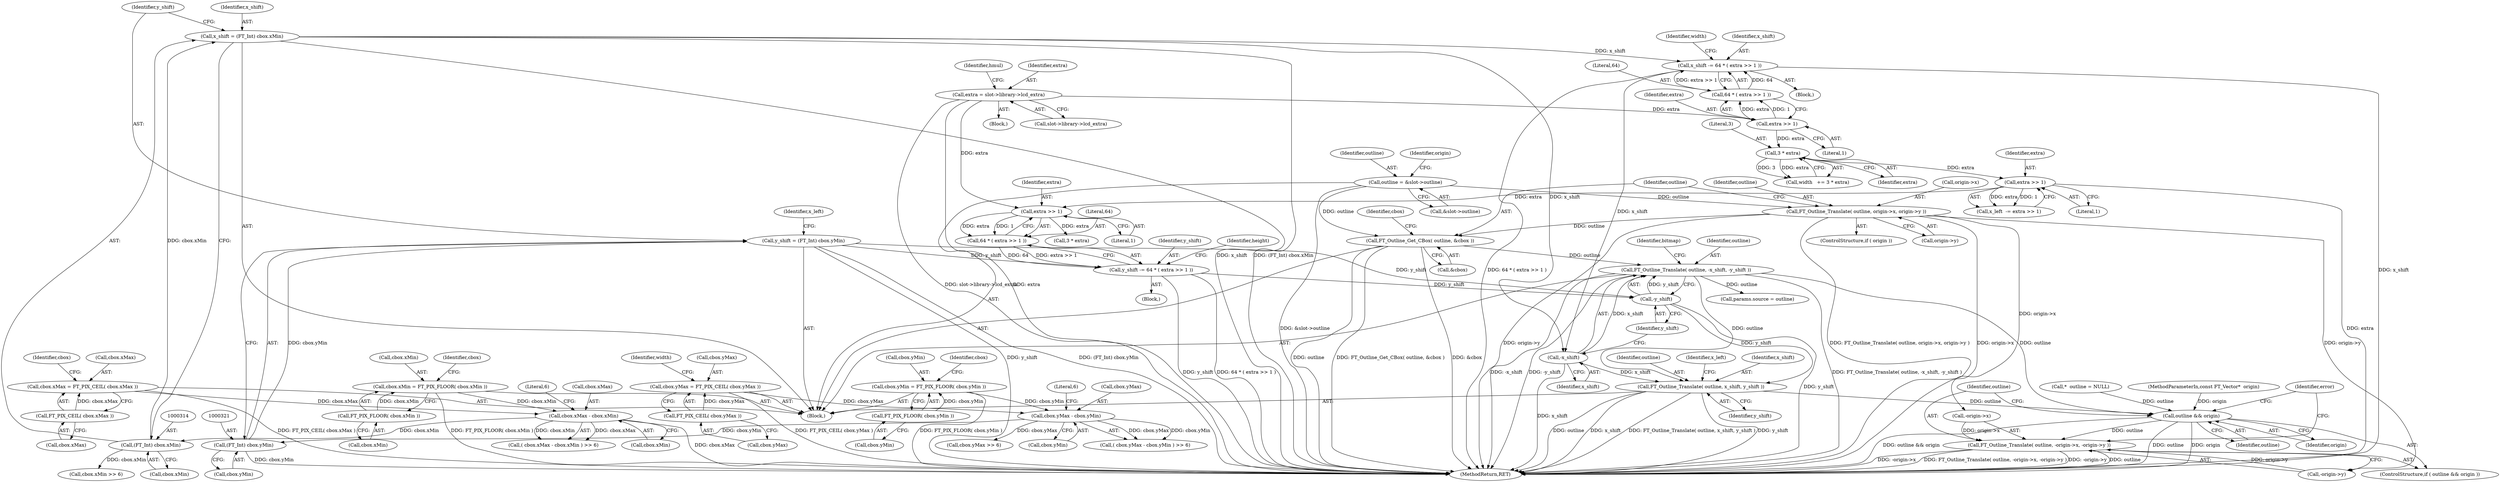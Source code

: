 digraph "0_savannah_6305b869d86ff415a33576df6d43729673c66eee_0@pointer" {
"1000600" [label="(Call,FT_Outline_Translate( outline, x_shift, y_shift ))"];
"1000445" [label="(Call,FT_Outline_Translate( outline, -x_shift, -y_shift ))"];
"1000189" [label="(Call,FT_Outline_Get_CBox( outline, &cbox ))"];
"1000181" [label="(Call,FT_Outline_Translate( outline, origin->x, origin->y ))"];
"1000173" [label="(Call,outline = &slot->outline)"];
"1000447" [label="(Call,-x_shift)"];
"1000311" [label="(Call,x_shift = (FT_Int) cbox.xMin)"];
"1000313" [label="(Call,(FT_Int) cbox.xMin)"];
"1000230" [label="(Call,cbox.xMax - cbox.xMin)"];
"1000209" [label="(Call,cbox.xMax = FT_PIX_CEIL( cbox.xMax ))"];
"1000213" [label="(Call,FT_PIX_CEIL( cbox.xMax ))"];
"1000193" [label="(Call,cbox.xMin = FT_PIX_FLOOR( cbox.xMin ))"];
"1000197" [label="(Call,FT_PIX_FLOOR( cbox.xMin ))"];
"1000361" [label="(Call,x_shift -= 64 * ( extra >> 1 ))"];
"1000363" [label="(Call,64 * ( extra >> 1 ))"];
"1000365" [label="(Call,extra >> 1)"];
"1000351" [label="(Call,extra = slot->library->lcd_extra)"];
"1000449" [label="(Call,-y_shift)"];
"1000318" [label="(Call,y_shift = (FT_Int) cbox.yMin)"];
"1000320" [label="(Call,(FT_Int) cbox.yMin)"];
"1000243" [label="(Call,cbox.yMax - cbox.yMin)"];
"1000217" [label="(Call,cbox.yMax = FT_PIX_CEIL( cbox.yMax ))"];
"1000221" [label="(Call,FT_PIX_CEIL( cbox.yMax ))"];
"1000201" [label="(Call,cbox.yMin = FT_PIX_FLOOR( cbox.yMin ))"];
"1000205" [label="(Call,FT_PIX_FLOOR( cbox.yMin ))"];
"1000386" [label="(Call,y_shift -= 64 * ( extra >> 1 ))"];
"1000388" [label="(Call,64 * ( extra >> 1 ))"];
"1000390" [label="(Call,extra >> 1)"];
"1000380" [label="(Call,extra >> 1)"];
"1000370" [label="(Call,3 * extra)"];
"1000638" [label="(Call,outline && origin)"];
"1000641" [label="(Call,FT_Outline_Translate( outline, -origin->x, -origin->y ))"];
"1000365" [label="(Call,extra >> 1)"];
"1000189" [label="(Call,FT_Outline_Get_CBox( outline, &cbox ))"];
"1000326" [label="(Identifier,x_left)"];
"1000382" [label="(Literal,1)"];
"1000391" [label="(Identifier,extra)"];
"1000243" [label="(Call,cbox.yMax - cbox.yMin)"];
"1000197" [label="(Call,FT_PIX_FLOOR( cbox.xMin ))"];
"1000371" [label="(Literal,3)"];
"1000180" [label="(Identifier,origin)"];
"1000449" [label="(Call,-y_shift)"];
"1000362" [label="(Identifier,x_shift)"];
"1000363" [label="(Call,64 * ( extra >> 1 ))"];
"1000230" [label="(Call,cbox.xMax - cbox.xMin)"];
"1000191" [label="(Call,&cbox)"];
"1000175" [label="(Call,&slot->outline)"];
"1000352" [label="(Identifier,extra)"];
"1000313" [label="(Call,(FT_Int) cbox.xMin)"];
"1000360" [label="(Block,)"];
"1000218" [label="(Call,cbox.yMax)"];
"1000601" [label="(Identifier,outline)"];
"1000361" [label="(Call,x_shift -= 64 * ( extra >> 1 ))"];
"1000226" [label="(Identifier,width)"];
"1000206" [label="(Call,cbox.yMin)"];
"1000454" [label="(Identifier,bitmap)"];
"1000182" [label="(Identifier,outline)"];
"1000359" [label="(Identifier,hmul)"];
"1000179" [label="(ControlStructure,if ( origin ))"];
"1000205" [label="(Call,FT_PIX_FLOOR( cbox.yMin ))"];
"1000174" [label="(Identifier,outline)"];
"1000640" [label="(Identifier,origin)"];
"1000311" [label="(Call,x_shift = (FT_Int) cbox.xMin)"];
"1000603" [label="(Identifier,y_shift)"];
"1000319" [label="(Identifier,y_shift)"];
"1000173" [label="(Call,outline = &slot->outline)"];
"1000639" [label="(Identifier,outline)"];
"1000637" [label="(ControlStructure,if ( outline && origin ))"];
"1000322" [label="(Call,cbox.yMin)"];
"1000389" [label="(Literal,64)"];
"1000370" [label="(Call,3 * extra)"];
"1000450" [label="(Identifier,y_shift)"];
"1000349" [label="(Block,)"];
"1000366" [label="(Identifier,extra)"];
"1000607" [label="(Identifier,x_left)"];
"1000231" [label="(Call,cbox.xMax)"];
"1000222" [label="(Call,cbox.yMax)"];
"1000217" [label="(Call,cbox.yMax = FT_PIX_CEIL( cbox.yMax ))"];
"1000353" [label="(Call,slot->library->lcd_extra)"];
"1000642" [label="(Identifier,outline)"];
"1000201" [label="(Call,cbox.yMin = FT_PIX_FLOOR( cbox.yMin ))"];
"1000234" [label="(Call,cbox.xMin)"];
"1000209" [label="(Call,cbox.xMax = FT_PIX_CEIL( cbox.xMax ))"];
"1000329" [label="(Call,cbox.xMin >> 6)"];
"1000351" [label="(Call,extra = slot->library->lcd_extra)"];
"1000386" [label="(Call,y_shift -= 64 * ( extra >> 1 ))"];
"1000474" [label="(Call,params.source = outline)"];
"1000126" [label="(Call,*  outline = NULL)"];
"1000448" [label="(Identifier,x_shift)"];
"1000446" [label="(Identifier,outline)"];
"1000385" [label="(Block,)"];
"1000312" [label="(Identifier,x_shift)"];
"1000395" [label="(Call,3 * extra)"];
"1000368" [label="(Call,width   += 3 * extra)"];
"1000244" [label="(Call,cbox.yMax)"];
"1000392" [label="(Literal,1)"];
"1000315" [label="(Call,cbox.xMin)"];
"1000221" [label="(Call,FT_PIX_CEIL( cbox.yMax ))"];
"1000237" [label="(Literal,6)"];
"1000380" [label="(Call,extra >> 1)"];
"1000193" [label="(Call,cbox.xMin = FT_PIX_FLOOR( cbox.xMin ))"];
"1000387" [label="(Identifier,y_shift)"];
"1000190" [label="(Identifier,outline)"];
"1000186" [label="(Call,origin->y)"];
"1000320" [label="(Call,(FT_Int) cbox.yMin)"];
"1000211" [label="(Identifier,cbox)"];
"1000198" [label="(Call,cbox.xMin)"];
"1000183" [label="(Call,origin->x)"];
"1000195" [label="(Identifier,cbox)"];
"1000210" [label="(Call,cbox.xMax)"];
"1000214" [label="(Call,cbox.xMax)"];
"1000364" [label="(Literal,64)"];
"1000203" [label="(Identifier,cbox)"];
"1000202" [label="(Call,cbox.yMin)"];
"1000338" [label="(Call,cbox.yMax >> 6)"];
"1000643" [label="(Call,-origin->x)"];
"1000641" [label="(Call,FT_Outline_Translate( outline, -origin->x, -origin->y ))"];
"1000247" [label="(Call,cbox.yMin)"];
"1000638" [label="(Call,outline && origin)"];
"1000394" [label="(Identifier,height)"];
"1000600" [label="(Call,FT_Outline_Translate( outline, x_shift, y_shift ))"];
"1000219" [label="(Identifier,cbox)"];
"1000652" [label="(Identifier,error)"];
"1000602" [label="(Identifier,x_shift)"];
"1000242" [label="(Call,( cbox.yMax - cbox.yMin ) >> 6)"];
"1000447" [label="(Call,-x_shift)"];
"1000194" [label="(Call,cbox.xMin)"];
"1000369" [label="(Identifier,width)"];
"1000647" [label="(Call,-origin->y)"];
"1000213" [label="(Call,FT_PIX_CEIL( cbox.xMax ))"];
"1000123" [label="(Block,)"];
"1000388" [label="(Call,64 * ( extra >> 1 ))"];
"1000318" [label="(Call,y_shift = (FT_Int) cbox.yMin)"];
"1000390" [label="(Call,extra >> 1)"];
"1000367" [label="(Literal,1)"];
"1000378" [label="(Call,x_left  -= extra >> 1)"];
"1000445" [label="(Call,FT_Outline_Translate( outline, -x_shift, -y_shift ))"];
"1000372" [label="(Identifier,extra)"];
"1000181" [label="(Call,FT_Outline_Translate( outline, origin->x, origin->y ))"];
"1000381" [label="(Identifier,extra)"];
"1000250" [label="(Literal,6)"];
"1000653" [label="(MethodReturn,RET)"];
"1000229" [label="(Call,( cbox.xMax - cbox.xMin ) >> 6)"];
"1000121" [label="(MethodParameterIn,const FT_Vector*  origin)"];
"1000600" -> "1000123"  [label="AST: "];
"1000600" -> "1000603"  [label="CFG: "];
"1000601" -> "1000600"  [label="AST: "];
"1000602" -> "1000600"  [label="AST: "];
"1000603" -> "1000600"  [label="AST: "];
"1000607" -> "1000600"  [label="CFG: "];
"1000600" -> "1000653"  [label="DDG: x_shift"];
"1000600" -> "1000653"  [label="DDG: FT_Outline_Translate( outline, x_shift, y_shift )"];
"1000600" -> "1000653"  [label="DDG: y_shift"];
"1000600" -> "1000653"  [label="DDG: outline"];
"1000445" -> "1000600"  [label="DDG: outline"];
"1000447" -> "1000600"  [label="DDG: x_shift"];
"1000449" -> "1000600"  [label="DDG: y_shift"];
"1000600" -> "1000638"  [label="DDG: outline"];
"1000445" -> "1000123"  [label="AST: "];
"1000445" -> "1000449"  [label="CFG: "];
"1000446" -> "1000445"  [label="AST: "];
"1000447" -> "1000445"  [label="AST: "];
"1000449" -> "1000445"  [label="AST: "];
"1000454" -> "1000445"  [label="CFG: "];
"1000445" -> "1000653"  [label="DDG: -x_shift"];
"1000445" -> "1000653"  [label="DDG: -y_shift"];
"1000445" -> "1000653"  [label="DDG: FT_Outline_Translate( outline, -x_shift, -y_shift )"];
"1000189" -> "1000445"  [label="DDG: outline"];
"1000447" -> "1000445"  [label="DDG: x_shift"];
"1000449" -> "1000445"  [label="DDG: y_shift"];
"1000445" -> "1000474"  [label="DDG: outline"];
"1000445" -> "1000638"  [label="DDG: outline"];
"1000189" -> "1000123"  [label="AST: "];
"1000189" -> "1000191"  [label="CFG: "];
"1000190" -> "1000189"  [label="AST: "];
"1000191" -> "1000189"  [label="AST: "];
"1000195" -> "1000189"  [label="CFG: "];
"1000189" -> "1000653"  [label="DDG: outline"];
"1000189" -> "1000653"  [label="DDG: FT_Outline_Get_CBox( outline, &cbox )"];
"1000189" -> "1000653"  [label="DDG: &cbox"];
"1000181" -> "1000189"  [label="DDG: outline"];
"1000173" -> "1000189"  [label="DDG: outline"];
"1000181" -> "1000179"  [label="AST: "];
"1000181" -> "1000186"  [label="CFG: "];
"1000182" -> "1000181"  [label="AST: "];
"1000183" -> "1000181"  [label="AST: "];
"1000186" -> "1000181"  [label="AST: "];
"1000190" -> "1000181"  [label="CFG: "];
"1000181" -> "1000653"  [label="DDG: origin->y"];
"1000181" -> "1000653"  [label="DDG: FT_Outline_Translate( outline, origin->x, origin->y )"];
"1000181" -> "1000653"  [label="DDG: origin->x"];
"1000173" -> "1000181"  [label="DDG: outline"];
"1000181" -> "1000643"  [label="DDG: origin->x"];
"1000181" -> "1000647"  [label="DDG: origin->y"];
"1000173" -> "1000123"  [label="AST: "];
"1000173" -> "1000175"  [label="CFG: "];
"1000174" -> "1000173"  [label="AST: "];
"1000175" -> "1000173"  [label="AST: "];
"1000180" -> "1000173"  [label="CFG: "];
"1000173" -> "1000653"  [label="DDG: &slot->outline"];
"1000447" -> "1000448"  [label="CFG: "];
"1000448" -> "1000447"  [label="AST: "];
"1000450" -> "1000447"  [label="CFG: "];
"1000447" -> "1000653"  [label="DDG: x_shift"];
"1000311" -> "1000447"  [label="DDG: x_shift"];
"1000361" -> "1000447"  [label="DDG: x_shift"];
"1000311" -> "1000123"  [label="AST: "];
"1000311" -> "1000313"  [label="CFG: "];
"1000312" -> "1000311"  [label="AST: "];
"1000313" -> "1000311"  [label="AST: "];
"1000319" -> "1000311"  [label="CFG: "];
"1000311" -> "1000653"  [label="DDG: x_shift"];
"1000311" -> "1000653"  [label="DDG: (FT_Int) cbox.xMin"];
"1000313" -> "1000311"  [label="DDG: cbox.xMin"];
"1000311" -> "1000361"  [label="DDG: x_shift"];
"1000313" -> "1000315"  [label="CFG: "];
"1000314" -> "1000313"  [label="AST: "];
"1000315" -> "1000313"  [label="AST: "];
"1000230" -> "1000313"  [label="DDG: cbox.xMin"];
"1000313" -> "1000329"  [label="DDG: cbox.xMin"];
"1000230" -> "1000229"  [label="AST: "];
"1000230" -> "1000234"  [label="CFG: "];
"1000231" -> "1000230"  [label="AST: "];
"1000234" -> "1000230"  [label="AST: "];
"1000237" -> "1000230"  [label="CFG: "];
"1000230" -> "1000653"  [label="DDG: cbox.xMax"];
"1000230" -> "1000229"  [label="DDG: cbox.xMax"];
"1000230" -> "1000229"  [label="DDG: cbox.xMin"];
"1000209" -> "1000230"  [label="DDG: cbox.xMax"];
"1000193" -> "1000230"  [label="DDG: cbox.xMin"];
"1000209" -> "1000123"  [label="AST: "];
"1000209" -> "1000213"  [label="CFG: "];
"1000210" -> "1000209"  [label="AST: "];
"1000213" -> "1000209"  [label="AST: "];
"1000219" -> "1000209"  [label="CFG: "];
"1000209" -> "1000653"  [label="DDG: FT_PIX_CEIL( cbox.xMax )"];
"1000213" -> "1000209"  [label="DDG: cbox.xMax"];
"1000213" -> "1000214"  [label="CFG: "];
"1000214" -> "1000213"  [label="AST: "];
"1000193" -> "1000123"  [label="AST: "];
"1000193" -> "1000197"  [label="CFG: "];
"1000194" -> "1000193"  [label="AST: "];
"1000197" -> "1000193"  [label="AST: "];
"1000203" -> "1000193"  [label="CFG: "];
"1000193" -> "1000653"  [label="DDG: FT_PIX_FLOOR( cbox.xMin )"];
"1000197" -> "1000193"  [label="DDG: cbox.xMin"];
"1000197" -> "1000198"  [label="CFG: "];
"1000198" -> "1000197"  [label="AST: "];
"1000361" -> "1000360"  [label="AST: "];
"1000361" -> "1000363"  [label="CFG: "];
"1000362" -> "1000361"  [label="AST: "];
"1000363" -> "1000361"  [label="AST: "];
"1000369" -> "1000361"  [label="CFG: "];
"1000361" -> "1000653"  [label="DDG: x_shift"];
"1000361" -> "1000653"  [label="DDG: 64 * ( extra >> 1 )"];
"1000363" -> "1000361"  [label="DDG: 64"];
"1000363" -> "1000361"  [label="DDG: extra >> 1"];
"1000363" -> "1000365"  [label="CFG: "];
"1000364" -> "1000363"  [label="AST: "];
"1000365" -> "1000363"  [label="AST: "];
"1000365" -> "1000363"  [label="DDG: extra"];
"1000365" -> "1000363"  [label="DDG: 1"];
"1000365" -> "1000367"  [label="CFG: "];
"1000366" -> "1000365"  [label="AST: "];
"1000367" -> "1000365"  [label="AST: "];
"1000351" -> "1000365"  [label="DDG: extra"];
"1000365" -> "1000370"  [label="DDG: extra"];
"1000351" -> "1000349"  [label="AST: "];
"1000351" -> "1000353"  [label="CFG: "];
"1000352" -> "1000351"  [label="AST: "];
"1000353" -> "1000351"  [label="AST: "];
"1000359" -> "1000351"  [label="CFG: "];
"1000351" -> "1000653"  [label="DDG: slot->library->lcd_extra"];
"1000351" -> "1000653"  [label="DDG: extra"];
"1000351" -> "1000390"  [label="DDG: extra"];
"1000449" -> "1000450"  [label="CFG: "];
"1000450" -> "1000449"  [label="AST: "];
"1000449" -> "1000653"  [label="DDG: y_shift"];
"1000318" -> "1000449"  [label="DDG: y_shift"];
"1000386" -> "1000449"  [label="DDG: y_shift"];
"1000318" -> "1000123"  [label="AST: "];
"1000318" -> "1000320"  [label="CFG: "];
"1000319" -> "1000318"  [label="AST: "];
"1000320" -> "1000318"  [label="AST: "];
"1000326" -> "1000318"  [label="CFG: "];
"1000318" -> "1000653"  [label="DDG: y_shift"];
"1000318" -> "1000653"  [label="DDG: (FT_Int) cbox.yMin"];
"1000320" -> "1000318"  [label="DDG: cbox.yMin"];
"1000318" -> "1000386"  [label="DDG: y_shift"];
"1000320" -> "1000322"  [label="CFG: "];
"1000321" -> "1000320"  [label="AST: "];
"1000322" -> "1000320"  [label="AST: "];
"1000320" -> "1000653"  [label="DDG: cbox.yMin"];
"1000243" -> "1000320"  [label="DDG: cbox.yMin"];
"1000243" -> "1000242"  [label="AST: "];
"1000243" -> "1000247"  [label="CFG: "];
"1000244" -> "1000243"  [label="AST: "];
"1000247" -> "1000243"  [label="AST: "];
"1000250" -> "1000243"  [label="CFG: "];
"1000243" -> "1000242"  [label="DDG: cbox.yMax"];
"1000243" -> "1000242"  [label="DDG: cbox.yMin"];
"1000217" -> "1000243"  [label="DDG: cbox.yMax"];
"1000201" -> "1000243"  [label="DDG: cbox.yMin"];
"1000243" -> "1000338"  [label="DDG: cbox.yMax"];
"1000217" -> "1000123"  [label="AST: "];
"1000217" -> "1000221"  [label="CFG: "];
"1000218" -> "1000217"  [label="AST: "];
"1000221" -> "1000217"  [label="AST: "];
"1000226" -> "1000217"  [label="CFG: "];
"1000217" -> "1000653"  [label="DDG: FT_PIX_CEIL( cbox.yMax )"];
"1000221" -> "1000217"  [label="DDG: cbox.yMax"];
"1000221" -> "1000222"  [label="CFG: "];
"1000222" -> "1000221"  [label="AST: "];
"1000201" -> "1000123"  [label="AST: "];
"1000201" -> "1000205"  [label="CFG: "];
"1000202" -> "1000201"  [label="AST: "];
"1000205" -> "1000201"  [label="AST: "];
"1000211" -> "1000201"  [label="CFG: "];
"1000201" -> "1000653"  [label="DDG: FT_PIX_FLOOR( cbox.yMin )"];
"1000205" -> "1000201"  [label="DDG: cbox.yMin"];
"1000205" -> "1000206"  [label="CFG: "];
"1000206" -> "1000205"  [label="AST: "];
"1000386" -> "1000385"  [label="AST: "];
"1000386" -> "1000388"  [label="CFG: "];
"1000387" -> "1000386"  [label="AST: "];
"1000388" -> "1000386"  [label="AST: "];
"1000394" -> "1000386"  [label="CFG: "];
"1000386" -> "1000653"  [label="DDG: 64 * ( extra >> 1 )"];
"1000386" -> "1000653"  [label="DDG: y_shift"];
"1000388" -> "1000386"  [label="DDG: 64"];
"1000388" -> "1000386"  [label="DDG: extra >> 1"];
"1000388" -> "1000390"  [label="CFG: "];
"1000389" -> "1000388"  [label="AST: "];
"1000390" -> "1000388"  [label="AST: "];
"1000390" -> "1000388"  [label="DDG: extra"];
"1000390" -> "1000388"  [label="DDG: 1"];
"1000390" -> "1000392"  [label="CFG: "];
"1000391" -> "1000390"  [label="AST: "];
"1000392" -> "1000390"  [label="AST: "];
"1000380" -> "1000390"  [label="DDG: extra"];
"1000390" -> "1000395"  [label="DDG: extra"];
"1000380" -> "1000378"  [label="AST: "];
"1000380" -> "1000382"  [label="CFG: "];
"1000381" -> "1000380"  [label="AST: "];
"1000382" -> "1000380"  [label="AST: "];
"1000378" -> "1000380"  [label="CFG: "];
"1000380" -> "1000653"  [label="DDG: extra"];
"1000380" -> "1000378"  [label="DDG: extra"];
"1000380" -> "1000378"  [label="DDG: 1"];
"1000370" -> "1000380"  [label="DDG: extra"];
"1000370" -> "1000368"  [label="AST: "];
"1000370" -> "1000372"  [label="CFG: "];
"1000371" -> "1000370"  [label="AST: "];
"1000372" -> "1000370"  [label="AST: "];
"1000368" -> "1000370"  [label="CFG: "];
"1000370" -> "1000368"  [label="DDG: 3"];
"1000370" -> "1000368"  [label="DDG: extra"];
"1000638" -> "1000637"  [label="AST: "];
"1000638" -> "1000639"  [label="CFG: "];
"1000638" -> "1000640"  [label="CFG: "];
"1000639" -> "1000638"  [label="AST: "];
"1000640" -> "1000638"  [label="AST: "];
"1000642" -> "1000638"  [label="CFG: "];
"1000652" -> "1000638"  [label="CFG: "];
"1000638" -> "1000653"  [label="DDG: outline && origin"];
"1000638" -> "1000653"  [label="DDG: outline"];
"1000638" -> "1000653"  [label="DDG: origin"];
"1000126" -> "1000638"  [label="DDG: outline"];
"1000121" -> "1000638"  [label="DDG: origin"];
"1000638" -> "1000641"  [label="DDG: outline"];
"1000641" -> "1000637"  [label="AST: "];
"1000641" -> "1000647"  [label="CFG: "];
"1000642" -> "1000641"  [label="AST: "];
"1000643" -> "1000641"  [label="AST: "];
"1000647" -> "1000641"  [label="AST: "];
"1000652" -> "1000641"  [label="CFG: "];
"1000641" -> "1000653"  [label="DDG: -origin->x"];
"1000641" -> "1000653"  [label="DDG: FT_Outline_Translate( outline, -origin->x, -origin->y )"];
"1000641" -> "1000653"  [label="DDG: -origin->y"];
"1000641" -> "1000653"  [label="DDG: outline"];
"1000643" -> "1000641"  [label="DDG: origin->x"];
"1000647" -> "1000641"  [label="DDG: origin->y"];
}
